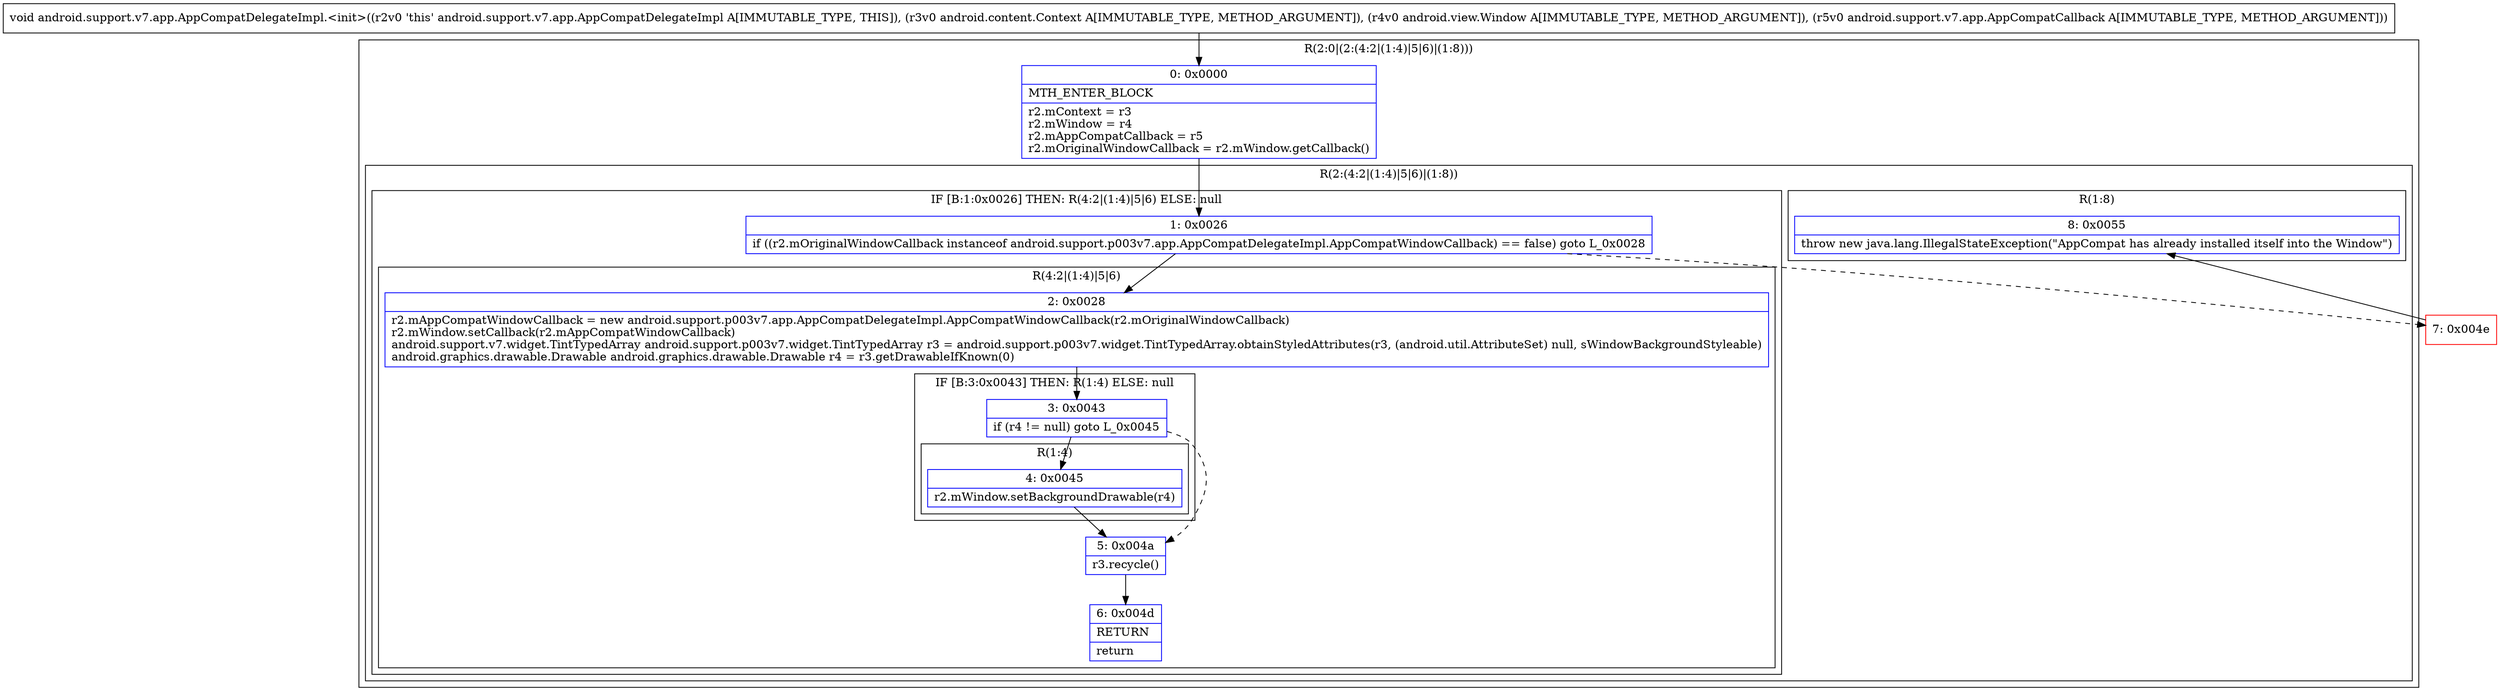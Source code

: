 digraph "CFG forandroid.support.v7.app.AppCompatDelegateImpl.\<init\>(Landroid\/content\/Context;Landroid\/view\/Window;Landroid\/support\/v7\/app\/AppCompatCallback;)V" {
subgraph cluster_Region_1873764174 {
label = "R(2:0|(2:(4:2|(1:4)|5|6)|(1:8)))";
node [shape=record,color=blue];
Node_0 [shape=record,label="{0\:\ 0x0000|MTH_ENTER_BLOCK\l|r2.mContext = r3\lr2.mWindow = r4\lr2.mAppCompatCallback = r5\lr2.mOriginalWindowCallback = r2.mWindow.getCallback()\l}"];
subgraph cluster_Region_321200965 {
label = "R(2:(4:2|(1:4)|5|6)|(1:8))";
node [shape=record,color=blue];
subgraph cluster_IfRegion_168593966 {
label = "IF [B:1:0x0026] THEN: R(4:2|(1:4)|5|6) ELSE: null";
node [shape=record,color=blue];
Node_1 [shape=record,label="{1\:\ 0x0026|if ((r2.mOriginalWindowCallback instanceof android.support.p003v7.app.AppCompatDelegateImpl.AppCompatWindowCallback) == false) goto L_0x0028\l}"];
subgraph cluster_Region_721593840 {
label = "R(4:2|(1:4)|5|6)";
node [shape=record,color=blue];
Node_2 [shape=record,label="{2\:\ 0x0028|r2.mAppCompatWindowCallback = new android.support.p003v7.app.AppCompatDelegateImpl.AppCompatWindowCallback(r2.mOriginalWindowCallback)\lr2.mWindow.setCallback(r2.mAppCompatWindowCallback)\landroid.support.v7.widget.TintTypedArray android.support.p003v7.widget.TintTypedArray r3 = android.support.p003v7.widget.TintTypedArray.obtainStyledAttributes(r3, (android.util.AttributeSet) null, sWindowBackgroundStyleable)\landroid.graphics.drawable.Drawable android.graphics.drawable.Drawable r4 = r3.getDrawableIfKnown(0)\l}"];
subgraph cluster_IfRegion_1582634992 {
label = "IF [B:3:0x0043] THEN: R(1:4) ELSE: null";
node [shape=record,color=blue];
Node_3 [shape=record,label="{3\:\ 0x0043|if (r4 != null) goto L_0x0045\l}"];
subgraph cluster_Region_286470136 {
label = "R(1:4)";
node [shape=record,color=blue];
Node_4 [shape=record,label="{4\:\ 0x0045|r2.mWindow.setBackgroundDrawable(r4)\l}"];
}
}
Node_5 [shape=record,label="{5\:\ 0x004a|r3.recycle()\l}"];
Node_6 [shape=record,label="{6\:\ 0x004d|RETURN\l|return\l}"];
}
}
subgraph cluster_Region_291199587 {
label = "R(1:8)";
node [shape=record,color=blue];
Node_8 [shape=record,label="{8\:\ 0x0055|throw new java.lang.IllegalStateException(\"AppCompat has already installed itself into the Window\")\l}"];
}
}
}
Node_7 [shape=record,color=red,label="{7\:\ 0x004e}"];
MethodNode[shape=record,label="{void android.support.v7.app.AppCompatDelegateImpl.\<init\>((r2v0 'this' android.support.v7.app.AppCompatDelegateImpl A[IMMUTABLE_TYPE, THIS]), (r3v0 android.content.Context A[IMMUTABLE_TYPE, METHOD_ARGUMENT]), (r4v0 android.view.Window A[IMMUTABLE_TYPE, METHOD_ARGUMENT]), (r5v0 android.support.v7.app.AppCompatCallback A[IMMUTABLE_TYPE, METHOD_ARGUMENT])) }"];
MethodNode -> Node_0;
Node_0 -> Node_1;
Node_1 -> Node_2;
Node_1 -> Node_7[style=dashed];
Node_2 -> Node_3;
Node_3 -> Node_4;
Node_3 -> Node_5[style=dashed];
Node_4 -> Node_5;
Node_5 -> Node_6;
Node_7 -> Node_8;
}

